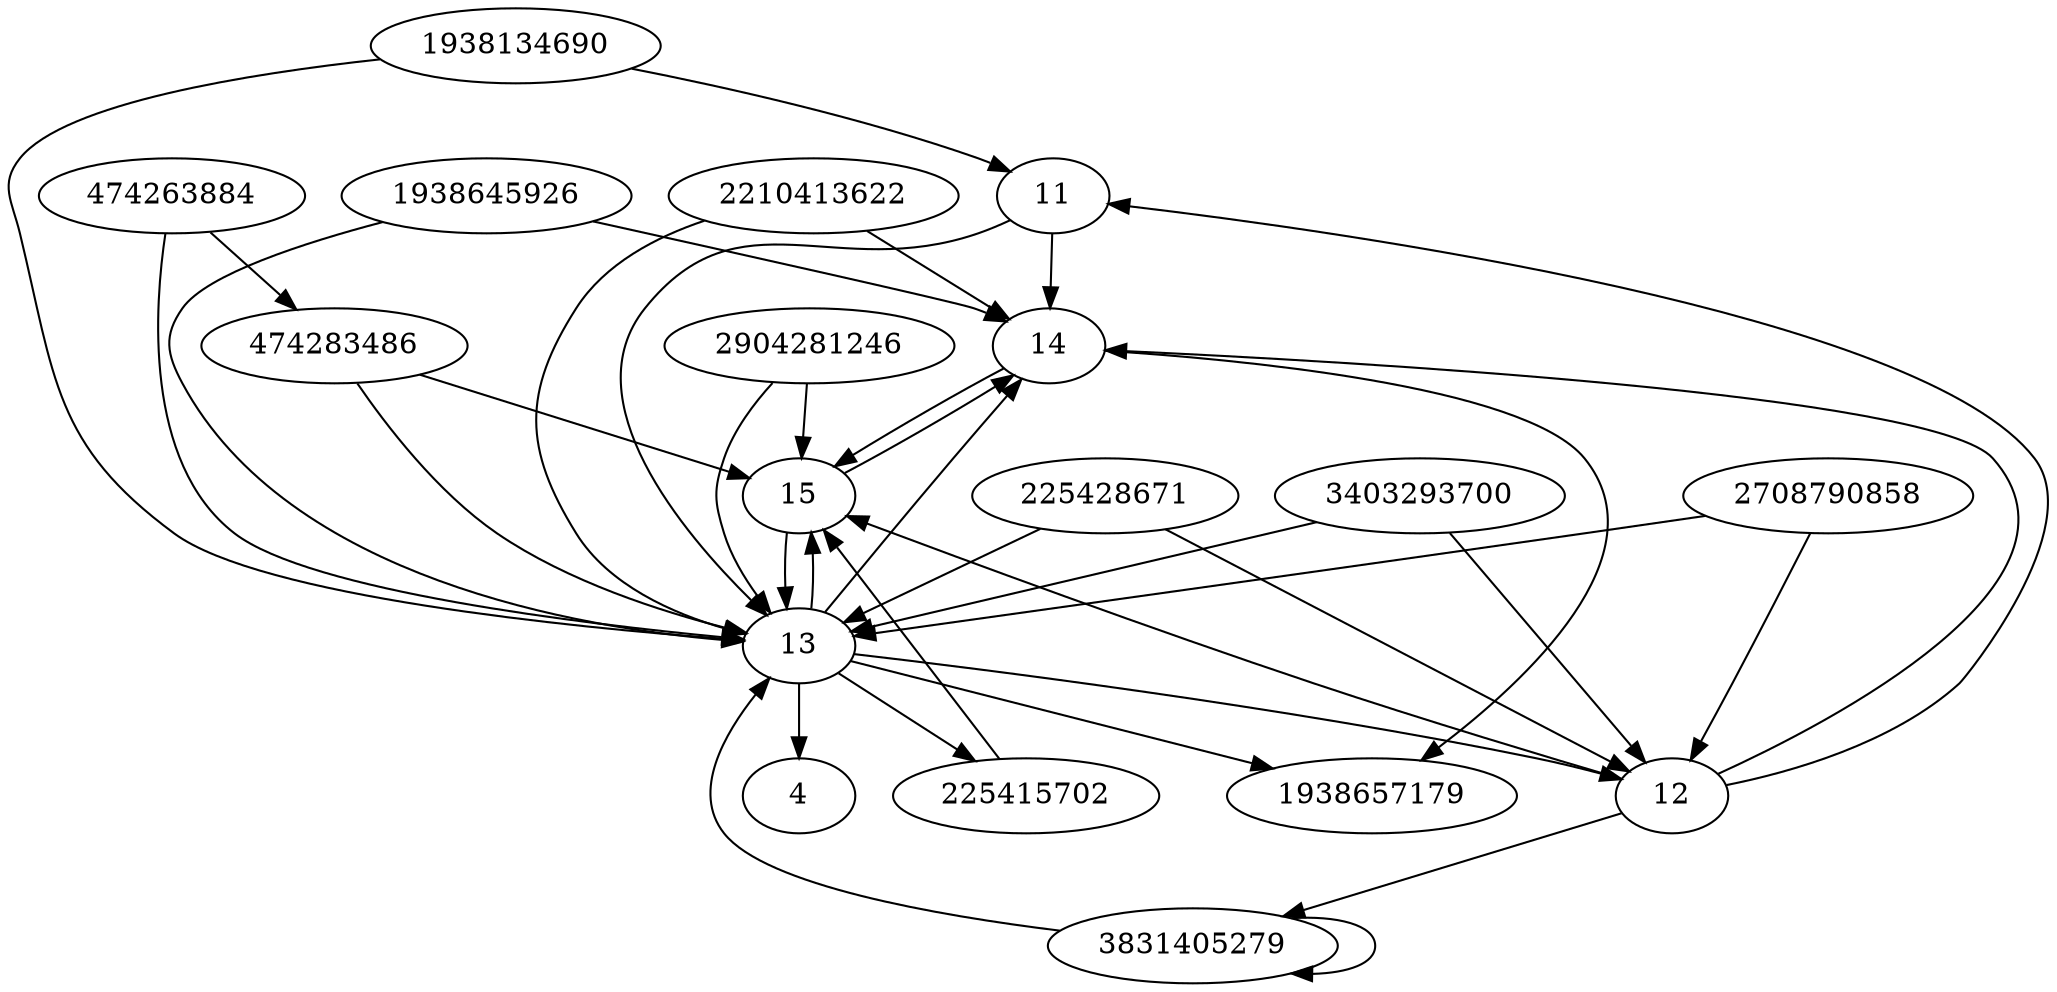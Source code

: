 digraph  {
1938134690;
3403293700;
4;
1938645926;
2708790858;
11;
474263884;
12;
14;
15;
13;
3831405279;
2210413622;
225415702;
1938657179;
2904281246;
474283486;
225428671;
1938134690 -> 11;
1938134690 -> 13;
3403293700 -> 13;
3403293700 -> 12;
1938645926 -> 13;
1938645926 -> 14;
2708790858 -> 12;
2708790858 -> 13;
11 -> 13;
11 -> 14;
474263884 -> 13;
474263884 -> 474283486;
12 -> 11;
12 -> 3831405279;
12 -> 15;
12 -> 14;
14 -> 15;
14 -> 1938657179;
15 -> 13;
15 -> 14;
13 -> 15;
13 -> 4;
13 -> 1938657179;
13 -> 12;
13 -> 225415702;
13 -> 14;
3831405279 -> 13;
3831405279 -> 3831405279;
2210413622 -> 13;
2210413622 -> 14;
225415702 -> 15;
2904281246 -> 13;
2904281246 -> 15;
474283486 -> 13;
474283486 -> 15;
225428671 -> 12;
225428671 -> 13;
}
